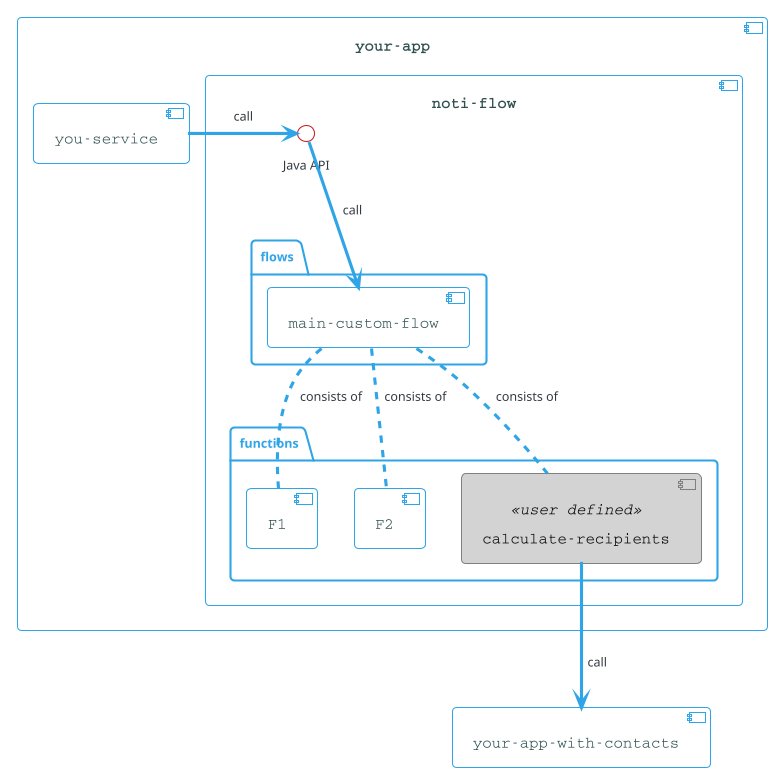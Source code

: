 @startuml
!theme cerulean-outline

skinparam backgroundcolor White
skinparam component {
    BackgroundColor<<user defined>> LightGray
    BorderColor<<user defined>> Gray
    FontColor<<user defined>> Black

    FontColor DarkSlateGray
    FontName Courier
    FontSize 15

}

component appWithContacts [
    your-app-with-contacts
] 

component [your-app] {

    [you-service]

    component [noti-flow] {

        () "Java API" as javaApi

        package flows {
            component customFlow [
                main-custom-flow
            ] 
        }

        package functions {
            component persistMessage [
                F1
            ] 

            component sendEmail [
                F2
            ] 

            component customFunction<<user defined>> [
                calculate-recipients
            ] 
        }


    }

    [you-service] -> javaApi: call
    javaApi --> customFlow: call

    customFlow .. persistMessage: consists of
    customFlow .. sendEmail: consists of
    customFlow .. customFunction: consists of
}
 
customFunction --> appWithContacts: call

@enduml